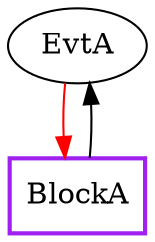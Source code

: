 digraph G {
node [style     = "filled", fillcolor = "white", color = "black"]
EvtA[cpu="0", flags="0x00000002", type="tmsg", toffs="0", pattern="A", patentry="false", patexit="false", beamproc="undefined", bpentry="false", bpexit="false", fid="1", gid="5", evtno="15", beamin="0", bpcstart="0", sid="2", bpid="8", reqnobeam="0", vacc="0", id="0x100500f000200200", par="0x0000000000000001", tef="0", shape     = "oval", fillcolor = "white"];
BlockA[cpu="0", flags="0x00108007", type="block", tperiod="100000000", pattern="A", patentry="false", patexit="true", beamproc="undefined", bpentry="false", bpexit="false", qlo="true", qhi="false", qil="false", shape     = "rectangle", fillcolor = "white", penwidth=2, color = "purple"];
EvtA->BlockA [type="defdst", color = "red"];
BlockA->EvtA [type="altdst", color = "black"];
}

